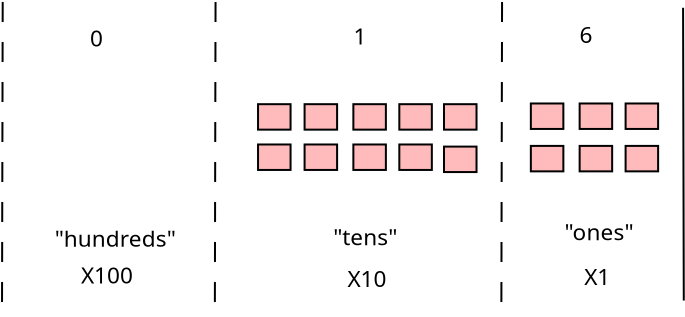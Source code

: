 <?xml version="1.0" encoding="UTF-8"?>
<dia:diagram xmlns:dia="http://www.lysator.liu.se/~alla/dia/">
  <dia:layer name="Background" visible="true" active="true">
    <dia:object type="Standard - Box" version="0" id="O0">
      <dia:attribute name="obj_pos">
        <dia:point val="-5.395,-17.841"/>
      </dia:attribute>
      <dia:attribute name="obj_bb">
        <dia:rectangle val="-5.445,-17.891;-3.719,-16.518"/>
      </dia:attribute>
      <dia:attribute name="elem_corner">
        <dia:point val="-5.395,-17.841"/>
      </dia:attribute>
      <dia:attribute name="elem_width">
        <dia:real val="1.626"/>
      </dia:attribute>
      <dia:attribute name="elem_height">
        <dia:real val="1.273"/>
      </dia:attribute>
      <dia:attribute name="border_width">
        <dia:real val="0.1"/>
      </dia:attribute>
      <dia:attribute name="inner_color">
        <dia:color val="#ffbbbb"/>
      </dia:attribute>
      <dia:attribute name="show_background">
        <dia:boolean val="true"/>
      </dia:attribute>
    </dia:object>
    <dia:object type="Standard - Box" version="0" id="O1">
      <dia:attribute name="obj_pos">
        <dia:point val="-3.068,-17.841"/>
      </dia:attribute>
      <dia:attribute name="obj_bb">
        <dia:rectangle val="-3.118,-17.891;-1.392,-16.518"/>
      </dia:attribute>
      <dia:attribute name="elem_corner">
        <dia:point val="-3.068,-17.841"/>
      </dia:attribute>
      <dia:attribute name="elem_width">
        <dia:real val="1.626"/>
      </dia:attribute>
      <dia:attribute name="elem_height">
        <dia:real val="1.273"/>
      </dia:attribute>
      <dia:attribute name="border_width">
        <dia:real val="0.1"/>
      </dia:attribute>
      <dia:attribute name="inner_color">
        <dia:color val="#ffbbbb"/>
      </dia:attribute>
      <dia:attribute name="show_background">
        <dia:boolean val="true"/>
      </dia:attribute>
    </dia:object>
    <dia:object type="Standard - Box" version="0" id="O2">
      <dia:attribute name="obj_pos">
        <dia:point val="-0.629,-17.841"/>
      </dia:attribute>
      <dia:attribute name="obj_bb">
        <dia:rectangle val="-0.679,-17.891;1.048,-16.518"/>
      </dia:attribute>
      <dia:attribute name="elem_corner">
        <dia:point val="-0.629,-17.841"/>
      </dia:attribute>
      <dia:attribute name="elem_width">
        <dia:real val="1.626"/>
      </dia:attribute>
      <dia:attribute name="elem_height">
        <dia:real val="1.273"/>
      </dia:attribute>
      <dia:attribute name="border_width">
        <dia:real val="0.1"/>
      </dia:attribute>
      <dia:attribute name="inner_color">
        <dia:color val="#ffbbbb"/>
      </dia:attribute>
      <dia:attribute name="show_background">
        <dia:boolean val="true"/>
      </dia:attribute>
    </dia:object>
    <dia:object type="Standard - Box" version="0" id="O3">
      <dia:attribute name="obj_pos">
        <dia:point val="1.669,-17.841"/>
      </dia:attribute>
      <dia:attribute name="obj_bb">
        <dia:rectangle val="1.619,-17.891;3.346,-16.518"/>
      </dia:attribute>
      <dia:attribute name="elem_corner">
        <dia:point val="1.669,-17.841"/>
      </dia:attribute>
      <dia:attribute name="elem_width">
        <dia:real val="1.626"/>
      </dia:attribute>
      <dia:attribute name="elem_height">
        <dia:real val="1.273"/>
      </dia:attribute>
      <dia:attribute name="border_width">
        <dia:real val="0.1"/>
      </dia:attribute>
      <dia:attribute name="inner_color">
        <dia:color val="#ffbbbb"/>
      </dia:attribute>
      <dia:attribute name="show_background">
        <dia:boolean val="true"/>
      </dia:attribute>
    </dia:object>
    <dia:object type="Standard - Box" version="0" id="O4">
      <dia:attribute name="obj_pos">
        <dia:point val="-5.395,-15.826"/>
      </dia:attribute>
      <dia:attribute name="obj_bb">
        <dia:rectangle val="-5.445,-15.876;-3.719,-14.503"/>
      </dia:attribute>
      <dia:attribute name="elem_corner">
        <dia:point val="-5.395,-15.826"/>
      </dia:attribute>
      <dia:attribute name="elem_width">
        <dia:real val="1.626"/>
      </dia:attribute>
      <dia:attribute name="elem_height">
        <dia:real val="1.273"/>
      </dia:attribute>
      <dia:attribute name="border_width">
        <dia:real val="0.1"/>
      </dia:attribute>
      <dia:attribute name="inner_color">
        <dia:color val="#ffbbbb"/>
      </dia:attribute>
      <dia:attribute name="show_background">
        <dia:boolean val="true"/>
      </dia:attribute>
    </dia:object>
    <dia:object type="Standard - Box" version="0" id="O5">
      <dia:attribute name="obj_pos">
        <dia:point val="-3.068,-15.826"/>
      </dia:attribute>
      <dia:attribute name="obj_bb">
        <dia:rectangle val="-3.118,-15.876;-1.392,-14.503"/>
      </dia:attribute>
      <dia:attribute name="elem_corner">
        <dia:point val="-3.068,-15.826"/>
      </dia:attribute>
      <dia:attribute name="elem_width">
        <dia:real val="1.626"/>
      </dia:attribute>
      <dia:attribute name="elem_height">
        <dia:real val="1.273"/>
      </dia:attribute>
      <dia:attribute name="border_width">
        <dia:real val="0.1"/>
      </dia:attribute>
      <dia:attribute name="inner_color">
        <dia:color val="#ffbbbb"/>
      </dia:attribute>
      <dia:attribute name="show_background">
        <dia:boolean val="true"/>
      </dia:attribute>
    </dia:object>
    <dia:object type="Standard - Box" version="0" id="O6">
      <dia:attribute name="obj_pos">
        <dia:point val="-0.629,-15.826"/>
      </dia:attribute>
      <dia:attribute name="obj_bb">
        <dia:rectangle val="-0.679,-15.876;1.048,-14.503"/>
      </dia:attribute>
      <dia:attribute name="elem_corner">
        <dia:point val="-0.629,-15.826"/>
      </dia:attribute>
      <dia:attribute name="elem_width">
        <dia:real val="1.626"/>
      </dia:attribute>
      <dia:attribute name="elem_height">
        <dia:real val="1.273"/>
      </dia:attribute>
      <dia:attribute name="border_width">
        <dia:real val="0.1"/>
      </dia:attribute>
      <dia:attribute name="inner_color">
        <dia:color val="#ffbbbb"/>
      </dia:attribute>
      <dia:attribute name="show_background">
        <dia:boolean val="true"/>
      </dia:attribute>
    </dia:object>
    <dia:object type="Standard - Box" version="0" id="O7">
      <dia:attribute name="obj_pos">
        <dia:point val="1.669,-15.826"/>
      </dia:attribute>
      <dia:attribute name="obj_bb">
        <dia:rectangle val="1.619,-15.876;3.346,-14.503"/>
      </dia:attribute>
      <dia:attribute name="elem_corner">
        <dia:point val="1.669,-15.826"/>
      </dia:attribute>
      <dia:attribute name="elem_width">
        <dia:real val="1.626"/>
      </dia:attribute>
      <dia:attribute name="elem_height">
        <dia:real val="1.273"/>
      </dia:attribute>
      <dia:attribute name="border_width">
        <dia:real val="0.1"/>
      </dia:attribute>
      <dia:attribute name="inner_color">
        <dia:color val="#ffbbbb"/>
      </dia:attribute>
      <dia:attribute name="show_background">
        <dia:boolean val="true"/>
      </dia:attribute>
    </dia:object>
    <dia:object type="Standard - Box" version="0" id="O8">
      <dia:attribute name="obj_pos">
        <dia:point val="3.903,-17.841"/>
      </dia:attribute>
      <dia:attribute name="obj_bb">
        <dia:rectangle val="3.853,-17.891;5.58,-16.518"/>
      </dia:attribute>
      <dia:attribute name="elem_corner">
        <dia:point val="3.903,-17.841"/>
      </dia:attribute>
      <dia:attribute name="elem_width">
        <dia:real val="1.626"/>
      </dia:attribute>
      <dia:attribute name="elem_height">
        <dia:real val="1.273"/>
      </dia:attribute>
      <dia:attribute name="border_width">
        <dia:real val="0.1"/>
      </dia:attribute>
      <dia:attribute name="inner_color">
        <dia:color val="#ffbbbb"/>
      </dia:attribute>
      <dia:attribute name="show_background">
        <dia:boolean val="true"/>
      </dia:attribute>
    </dia:object>
    <dia:object type="Standard - Box" version="0" id="O9">
      <dia:attribute name="obj_pos">
        <dia:point val="8.245,-17.876"/>
      </dia:attribute>
      <dia:attribute name="obj_bb">
        <dia:rectangle val="8.195,-17.926;9.922,-16.554"/>
      </dia:attribute>
      <dia:attribute name="elem_corner">
        <dia:point val="8.245,-17.876"/>
      </dia:attribute>
      <dia:attribute name="elem_width">
        <dia:real val="1.626"/>
      </dia:attribute>
      <dia:attribute name="elem_height">
        <dia:real val="1.273"/>
      </dia:attribute>
      <dia:attribute name="border_width">
        <dia:real val="0.1"/>
      </dia:attribute>
      <dia:attribute name="inner_color">
        <dia:color val="#ffbbbb"/>
      </dia:attribute>
      <dia:attribute name="show_background">
        <dia:boolean val="true"/>
      </dia:attribute>
    </dia:object>
    <dia:object type="Standard - Box" version="0" id="O10">
      <dia:attribute name="obj_pos">
        <dia:point val="10.685,-17.876"/>
      </dia:attribute>
      <dia:attribute name="obj_bb">
        <dia:rectangle val="10.635,-17.926;12.361,-16.554"/>
      </dia:attribute>
      <dia:attribute name="elem_corner">
        <dia:point val="10.685,-17.876"/>
      </dia:attribute>
      <dia:attribute name="elem_width">
        <dia:real val="1.626"/>
      </dia:attribute>
      <dia:attribute name="elem_height">
        <dia:real val="1.273"/>
      </dia:attribute>
      <dia:attribute name="border_width">
        <dia:real val="0.1"/>
      </dia:attribute>
      <dia:attribute name="inner_color">
        <dia:color val="#ffbbbb"/>
      </dia:attribute>
      <dia:attribute name="show_background">
        <dia:boolean val="true"/>
      </dia:attribute>
    </dia:object>
    <dia:object type="Standard - Box" version="0" id="O11">
      <dia:attribute name="obj_pos">
        <dia:point val="12.983,-17.876"/>
      </dia:attribute>
      <dia:attribute name="obj_bb">
        <dia:rectangle val="12.933,-17.926;14.659,-16.554"/>
      </dia:attribute>
      <dia:attribute name="elem_corner">
        <dia:point val="12.983,-17.876"/>
      </dia:attribute>
      <dia:attribute name="elem_width">
        <dia:real val="1.626"/>
      </dia:attribute>
      <dia:attribute name="elem_height">
        <dia:real val="1.273"/>
      </dia:attribute>
      <dia:attribute name="border_width">
        <dia:real val="0.1"/>
      </dia:attribute>
      <dia:attribute name="inner_color">
        <dia:color val="#ffbbbb"/>
      </dia:attribute>
      <dia:attribute name="show_background">
        <dia:boolean val="true"/>
      </dia:attribute>
    </dia:object>
    <dia:object type="Standard - Box" version="0" id="O12">
      <dia:attribute name="obj_pos">
        <dia:point val="3.903,-15.72"/>
      </dia:attribute>
      <dia:attribute name="obj_bb">
        <dia:rectangle val="3.853,-15.77;5.58,-14.397"/>
      </dia:attribute>
      <dia:attribute name="elem_corner">
        <dia:point val="3.903,-15.72"/>
      </dia:attribute>
      <dia:attribute name="elem_width">
        <dia:real val="1.626"/>
      </dia:attribute>
      <dia:attribute name="elem_height">
        <dia:real val="1.273"/>
      </dia:attribute>
      <dia:attribute name="border_width">
        <dia:real val="0.1"/>
      </dia:attribute>
      <dia:attribute name="inner_color">
        <dia:color val="#ffbbbb"/>
      </dia:attribute>
      <dia:attribute name="show_background">
        <dia:boolean val="true"/>
      </dia:attribute>
    </dia:object>
    <dia:object type="Standard - Box" version="0" id="O13">
      <dia:attribute name="obj_pos">
        <dia:point val="8.245,-15.755"/>
      </dia:attribute>
      <dia:attribute name="obj_bb">
        <dia:rectangle val="8.195,-15.805;9.922,-14.432"/>
      </dia:attribute>
      <dia:attribute name="elem_corner">
        <dia:point val="8.245,-15.755"/>
      </dia:attribute>
      <dia:attribute name="elem_width">
        <dia:real val="1.626"/>
      </dia:attribute>
      <dia:attribute name="elem_height">
        <dia:real val="1.273"/>
      </dia:attribute>
      <dia:attribute name="border_width">
        <dia:real val="0.1"/>
      </dia:attribute>
      <dia:attribute name="inner_color">
        <dia:color val="#ffbbbb"/>
      </dia:attribute>
      <dia:attribute name="show_background">
        <dia:boolean val="true"/>
      </dia:attribute>
    </dia:object>
    <dia:object type="Standard - Box" version="0" id="O14">
      <dia:attribute name="obj_pos">
        <dia:point val="10.685,-15.755"/>
      </dia:attribute>
      <dia:attribute name="obj_bb">
        <dia:rectangle val="10.635,-15.805;12.361,-14.432"/>
      </dia:attribute>
      <dia:attribute name="elem_corner">
        <dia:point val="10.685,-15.755"/>
      </dia:attribute>
      <dia:attribute name="elem_width">
        <dia:real val="1.626"/>
      </dia:attribute>
      <dia:attribute name="elem_height">
        <dia:real val="1.273"/>
      </dia:attribute>
      <dia:attribute name="border_width">
        <dia:real val="0.1"/>
      </dia:attribute>
      <dia:attribute name="inner_color">
        <dia:color val="#ffbbbb"/>
      </dia:attribute>
      <dia:attribute name="show_background">
        <dia:boolean val="true"/>
      </dia:attribute>
    </dia:object>
    <dia:object type="Standard - Box" version="0" id="O15">
      <dia:attribute name="obj_pos">
        <dia:point val="12.983,-15.755"/>
      </dia:attribute>
      <dia:attribute name="obj_bb">
        <dia:rectangle val="12.933,-15.805;14.659,-14.432"/>
      </dia:attribute>
      <dia:attribute name="elem_corner">
        <dia:point val="12.983,-15.755"/>
      </dia:attribute>
      <dia:attribute name="elem_width">
        <dia:real val="1.626"/>
      </dia:attribute>
      <dia:attribute name="elem_height">
        <dia:real val="1.273"/>
      </dia:attribute>
      <dia:attribute name="border_width">
        <dia:real val="0.1"/>
      </dia:attribute>
      <dia:attribute name="inner_color">
        <dia:color val="#ffbbbb"/>
      </dia:attribute>
      <dia:attribute name="show_background">
        <dia:boolean val="true"/>
      </dia:attribute>
    </dia:object>
    <dia:object type="Standard - Line" version="0" id="O16">
      <dia:attribute name="obj_pos">
        <dia:point val="6.806,-22.95"/>
      </dia:attribute>
      <dia:attribute name="obj_bb">
        <dia:rectangle val="6.72,-23.0;6.856,-7.202"/>
      </dia:attribute>
      <dia:attribute name="conn_endpoints">
        <dia:point val="6.806,-22.95"/>
        <dia:point val="6.77,-7.252"/>
      </dia:attribute>
      <dia:attribute name="numcp">
        <dia:int val="1"/>
      </dia:attribute>
      <dia:attribute name="line_style">
        <dia:enum val="1"/>
      </dia:attribute>
    </dia:object>
    <dia:object type="Standard - Text" version="1" id="O17">
      <dia:attribute name="obj_pos">
        <dia:point val="-0.619,-20.822"/>
      </dia:attribute>
      <dia:attribute name="obj_bb">
        <dia:rectangle val="-0.619,-21.952;-0.001,-20.589"/>
      </dia:attribute>
      <dia:attribute name="text">
        <dia:composite type="text">
          <dia:attribute name="string">
            <dia:string>#1#</dia:string>
          </dia:attribute>
          <dia:attribute name="font">
            <dia:font family="sans" style="0" name="Helvetica"/>
          </dia:attribute>
          <dia:attribute name="height">
            <dia:real val="1.411"/>
          </dia:attribute>
          <dia:attribute name="pos">
            <dia:point val="-0.619,-20.822"/>
          </dia:attribute>
          <dia:attribute name="color">
            <dia:color val="#000000"/>
          </dia:attribute>
          <dia:attribute name="alignment">
            <dia:enum val="0"/>
          </dia:attribute>
        </dia:composite>
      </dia:attribute>
      <dia:attribute name="valign">
        <dia:enum val="3"/>
      </dia:attribute>
    </dia:object>
    <dia:object type="Standard - Text" version="1" id="O18">
      <dia:attribute name="obj_pos">
        <dia:point val="10.674,-20.898"/>
      </dia:attribute>
      <dia:attribute name="obj_bb">
        <dia:rectangle val="10.674,-22.028;11.291,-20.665"/>
      </dia:attribute>
      <dia:attribute name="text">
        <dia:composite type="text">
          <dia:attribute name="string">
            <dia:string>#6#</dia:string>
          </dia:attribute>
          <dia:attribute name="font">
            <dia:font family="sans" style="0" name="Helvetica"/>
          </dia:attribute>
          <dia:attribute name="height">
            <dia:real val="1.411"/>
          </dia:attribute>
          <dia:attribute name="pos">
            <dia:point val="10.674,-20.898"/>
          </dia:attribute>
          <dia:attribute name="color">
            <dia:color val="#000000"/>
          </dia:attribute>
          <dia:attribute name="alignment">
            <dia:enum val="0"/>
          </dia:attribute>
        </dia:composite>
      </dia:attribute>
      <dia:attribute name="valign">
        <dia:enum val="3"/>
      </dia:attribute>
    </dia:object>
    <dia:object type="Standard - Text" version="1" id="O19">
      <dia:attribute name="obj_pos">
        <dia:point val="9.931,-11.033"/>
      </dia:attribute>
      <dia:attribute name="obj_bb">
        <dia:rectangle val="9.931,-12.163;13.179,-10.801"/>
      </dia:attribute>
      <dia:attribute name="text">
        <dia:composite type="text">
          <dia:attribute name="string">
            <dia:string>#"ones"#</dia:string>
          </dia:attribute>
          <dia:attribute name="font">
            <dia:font family="sans" style="0" name="Helvetica"/>
          </dia:attribute>
          <dia:attribute name="height">
            <dia:real val="1.411"/>
          </dia:attribute>
          <dia:attribute name="pos">
            <dia:point val="9.931,-11.033"/>
          </dia:attribute>
          <dia:attribute name="color">
            <dia:color val="#000000"/>
          </dia:attribute>
          <dia:attribute name="alignment">
            <dia:enum val="0"/>
          </dia:attribute>
        </dia:composite>
      </dia:attribute>
      <dia:attribute name="valign">
        <dia:enum val="3"/>
      </dia:attribute>
    </dia:object>
    <dia:object type="Standard - Text" version="1" id="O20">
      <dia:attribute name="obj_pos">
        <dia:point val="-1.63,-10.786"/>
      </dia:attribute>
      <dia:attribute name="obj_bb">
        <dia:rectangle val="-1.63,-11.95;1.417,-10.485"/>
      </dia:attribute>
      <dia:attribute name="text">
        <dia:composite type="text">
          <dia:attribute name="string">
            <dia:string>#"tens"#</dia:string>
          </dia:attribute>
          <dia:attribute name="font">
            <dia:font family="sans" style="0" name="Helvetica"/>
          </dia:attribute>
          <dia:attribute name="height">
            <dia:real val="1.411"/>
          </dia:attribute>
          <dia:attribute name="pos">
            <dia:point val="-1.63,-10.786"/>
          </dia:attribute>
          <dia:attribute name="color">
            <dia:color val="#000000"/>
          </dia:attribute>
          <dia:attribute name="alignment">
            <dia:enum val="0"/>
          </dia:attribute>
        </dia:composite>
      </dia:attribute>
      <dia:attribute name="valign">
        <dia:enum val="3"/>
      </dia:attribute>
    </dia:object>
    <dia:object type="Standard - Text" version="1" id="O21">
      <dia:attribute name="obj_pos">
        <dia:point val="-0.923,-8.7"/>
      </dia:attribute>
      <dia:attribute name="obj_bb">
        <dia:rectangle val="-0.923,-9.83;0.967,-8.467"/>
      </dia:attribute>
      <dia:attribute name="text">
        <dia:composite type="text">
          <dia:attribute name="string">
            <dia:string>#X10#</dia:string>
          </dia:attribute>
          <dia:attribute name="font">
            <dia:font family="sans" style="0" name="Helvetica"/>
          </dia:attribute>
          <dia:attribute name="height">
            <dia:real val="1.411"/>
          </dia:attribute>
          <dia:attribute name="pos">
            <dia:point val="-0.923,-8.7"/>
          </dia:attribute>
          <dia:attribute name="color">
            <dia:color val="#000000"/>
          </dia:attribute>
          <dia:attribute name="alignment">
            <dia:enum val="0"/>
          </dia:attribute>
        </dia:composite>
      </dia:attribute>
      <dia:attribute name="valign">
        <dia:enum val="3"/>
      </dia:attribute>
    </dia:object>
    <dia:object type="Standard - Text" version="1" id="O22">
      <dia:attribute name="obj_pos">
        <dia:point val="10.921,-8.806"/>
      </dia:attribute>
      <dia:attribute name="obj_bb">
        <dia:rectangle val="10.921,-9.97;12.228,-8.505"/>
      </dia:attribute>
      <dia:attribute name="text">
        <dia:composite type="text">
          <dia:attribute name="string">
            <dia:string>#X1#</dia:string>
          </dia:attribute>
          <dia:attribute name="font">
            <dia:font family="sans" style="0" name="Helvetica"/>
          </dia:attribute>
          <dia:attribute name="height">
            <dia:real val="1.411"/>
          </dia:attribute>
          <dia:attribute name="pos">
            <dia:point val="10.921,-8.806"/>
          </dia:attribute>
          <dia:attribute name="color">
            <dia:color val="#000000"/>
          </dia:attribute>
          <dia:attribute name="alignment">
            <dia:enum val="0"/>
          </dia:attribute>
        </dia:composite>
      </dia:attribute>
      <dia:attribute name="valign">
        <dia:enum val="3"/>
      </dia:attribute>
    </dia:object>
    <dia:object type="Standard - Line" version="0" id="O23">
      <dia:attribute name="obj_pos">
        <dia:point val="-7.52,-22.95"/>
      </dia:attribute>
      <dia:attribute name="obj_bb">
        <dia:rectangle val="-7.605,-23.0;-7.47,-7.202"/>
      </dia:attribute>
      <dia:attribute name="conn_endpoints">
        <dia:point val="-7.52,-22.95"/>
        <dia:point val="-7.555,-7.252"/>
      </dia:attribute>
      <dia:attribute name="numcp">
        <dia:int val="1"/>
      </dia:attribute>
      <dia:attribute name="line_style">
        <dia:enum val="1"/>
      </dia:attribute>
    </dia:object>
    <dia:object type="Standard - Text" version="1" id="O24">
      <dia:attribute name="obj_pos">
        <dia:point val="-14.252,-8.877"/>
      </dia:attribute>
      <dia:attribute name="obj_bb">
        <dia:rectangle val="-14.252,-10.041;-11.71,-8.576"/>
      </dia:attribute>
      <dia:attribute name="text">
        <dia:composite type="text">
          <dia:attribute name="string">
            <dia:string>#X100#</dia:string>
          </dia:attribute>
          <dia:attribute name="font">
            <dia:font family="sans" style="0" name="Helvetica"/>
          </dia:attribute>
          <dia:attribute name="height">
            <dia:real val="1.411"/>
          </dia:attribute>
          <dia:attribute name="pos">
            <dia:point val="-14.252,-8.877"/>
          </dia:attribute>
          <dia:attribute name="color">
            <dia:color val="#000000"/>
          </dia:attribute>
          <dia:attribute name="alignment">
            <dia:enum val="0"/>
          </dia:attribute>
        </dia:composite>
      </dia:attribute>
      <dia:attribute name="valign">
        <dia:enum val="3"/>
      </dia:attribute>
    </dia:object>
    <dia:object type="Standard - Text" version="1" id="O25">
      <dia:attribute name="obj_pos">
        <dia:point val="-15.56,-10.715"/>
      </dia:attribute>
      <dia:attribute name="obj_bb">
        <dia:rectangle val="-15.56,-11.879;-9.973,-10.415"/>
      </dia:attribute>
      <dia:attribute name="text">
        <dia:composite type="text">
          <dia:attribute name="string">
            <dia:string>#"hundreds"#</dia:string>
          </dia:attribute>
          <dia:attribute name="font">
            <dia:font family="sans" style="0" name="Helvetica"/>
          </dia:attribute>
          <dia:attribute name="height">
            <dia:real val="1.411"/>
          </dia:attribute>
          <dia:attribute name="pos">
            <dia:point val="-15.56,-10.715"/>
          </dia:attribute>
          <dia:attribute name="color">
            <dia:color val="#000000"/>
          </dia:attribute>
          <dia:attribute name="alignment">
            <dia:enum val="0"/>
          </dia:attribute>
        </dia:composite>
      </dia:attribute>
      <dia:attribute name="valign">
        <dia:enum val="3"/>
      </dia:attribute>
    </dia:object>
    <dia:object type="Standard - Line" version="0" id="O26">
      <dia:attribute name="obj_pos">
        <dia:point val="-18.162,-22.95"/>
      </dia:attribute>
      <dia:attribute name="obj_bb">
        <dia:rectangle val="-18.247,-23.0;-18.111,-7.202"/>
      </dia:attribute>
      <dia:attribute name="conn_endpoints">
        <dia:point val="-18.162,-22.95"/>
        <dia:point val="-18.197,-7.252"/>
      </dia:attribute>
      <dia:attribute name="numcp">
        <dia:int val="1"/>
      </dia:attribute>
      <dia:attribute name="line_style">
        <dia:enum val="1"/>
      </dia:attribute>
    </dia:object>
    <dia:object type="Standard - Text" version="1" id="O27">
      <dia:attribute name="obj_pos">
        <dia:point val="-13.792,-20.721"/>
      </dia:attribute>
      <dia:attribute name="obj_bb">
        <dia:rectangle val="-13.792,-21.885;-13.141,-20.42"/>
      </dia:attribute>
      <dia:attribute name="text">
        <dia:composite type="text">
          <dia:attribute name="string">
            <dia:string>#0#</dia:string>
          </dia:attribute>
          <dia:attribute name="font">
            <dia:font family="sans" style="0" name="Helvetica"/>
          </dia:attribute>
          <dia:attribute name="height">
            <dia:real val="1.411"/>
          </dia:attribute>
          <dia:attribute name="pos">
            <dia:point val="-13.792,-20.721"/>
          </dia:attribute>
          <dia:attribute name="color">
            <dia:color val="#000000"/>
          </dia:attribute>
          <dia:attribute name="alignment">
            <dia:enum val="0"/>
          </dia:attribute>
        </dia:composite>
      </dia:attribute>
      <dia:attribute name="valign">
        <dia:enum val="3"/>
      </dia:attribute>
    </dia:object>
    <dia:object type="Standard - Line" version="0" id="O28">
      <dia:attribute name="obj_pos">
        <dia:point val="15.857,-22.66"/>
      </dia:attribute>
      <dia:attribute name="obj_bb">
        <dia:rectangle val="15.807,-22.71;15.942,-7.973"/>
      </dia:attribute>
      <dia:attribute name="conn_endpoints">
        <dia:point val="15.857,-22.66"/>
        <dia:point val="15.892,-8.023"/>
      </dia:attribute>
      <dia:attribute name="numcp">
        <dia:int val="1"/>
      </dia:attribute>
    </dia:object>
  </dia:layer>
</dia:diagram>
